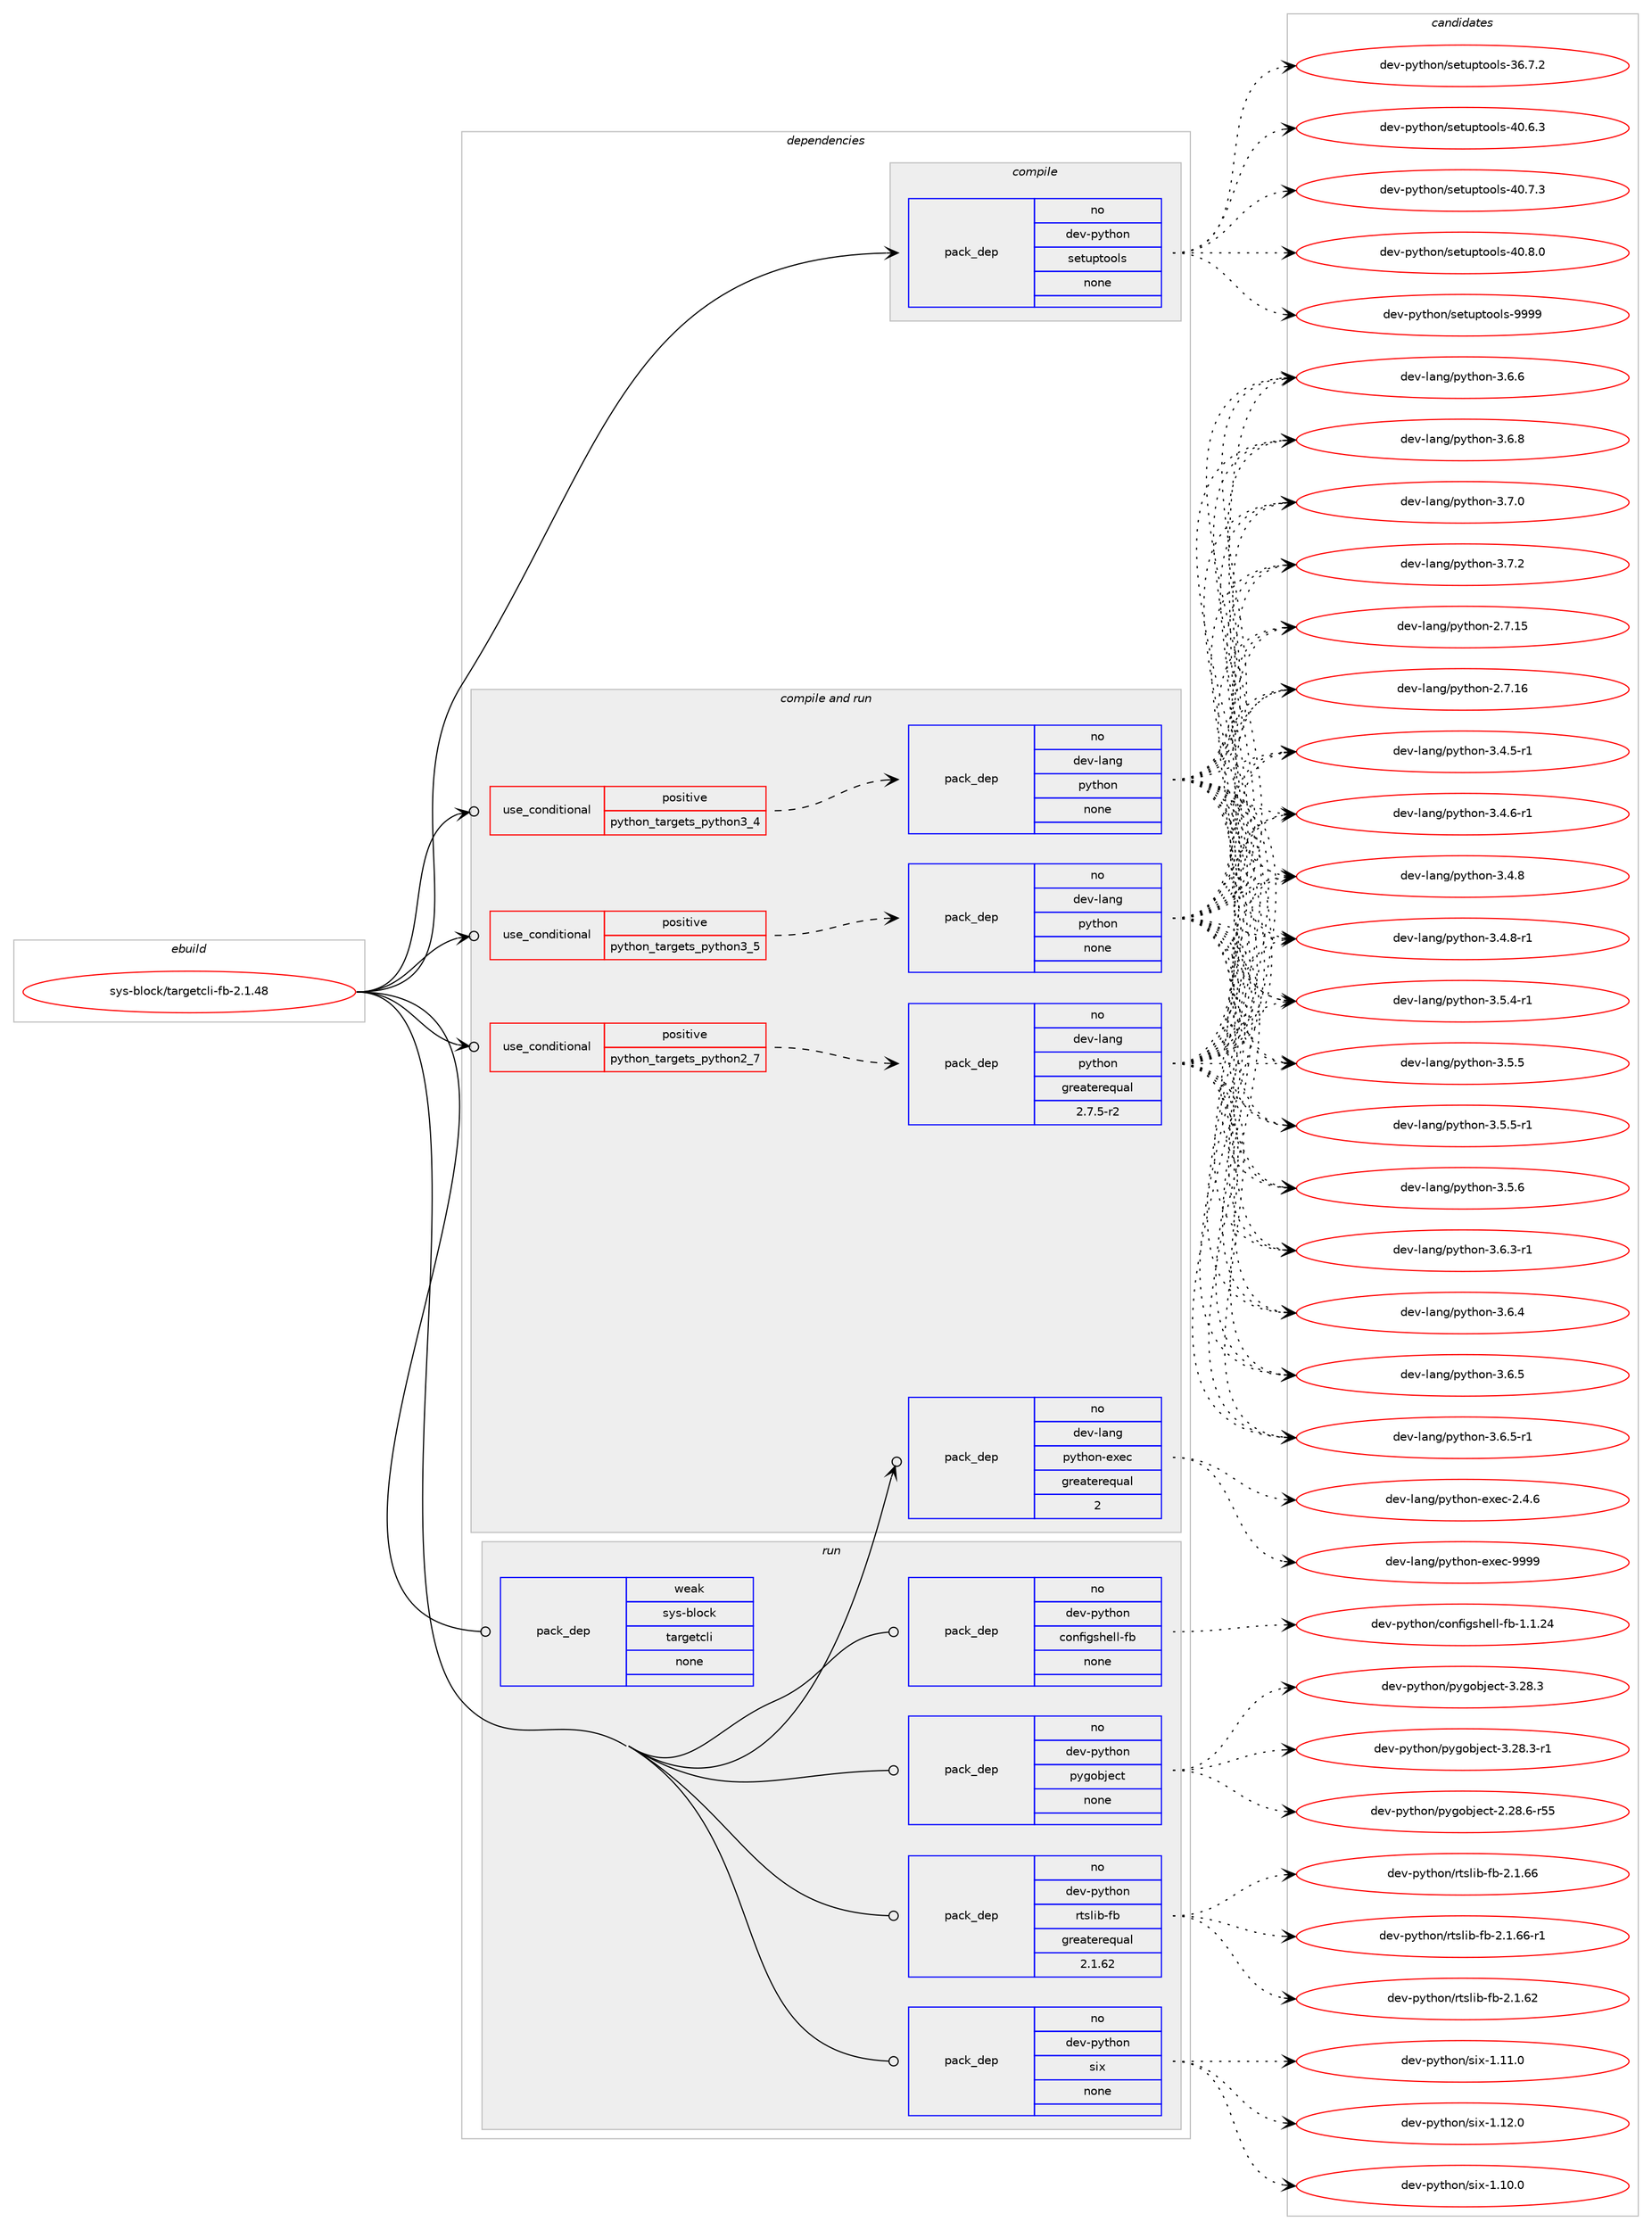 digraph prolog {

# *************
# Graph options
# *************

newrank=true;
concentrate=true;
compound=true;
graph [rankdir=LR,fontname=Helvetica,fontsize=10,ranksep=1.5];#, ranksep=2.5, nodesep=0.2];
edge  [arrowhead=vee];
node  [fontname=Helvetica,fontsize=10];

# **********
# The ebuild
# **********

subgraph cluster_leftcol {
color=gray;
rank=same;
label=<<i>ebuild</i>>;
id [label="sys-block/targetcli-fb-2.1.48", color=red, width=4, href="../sys-block/targetcli-fb-2.1.48.svg"];
}

# ****************
# The dependencies
# ****************

subgraph cluster_midcol {
color=gray;
label=<<i>dependencies</i>>;
subgraph cluster_compile {
fillcolor="#eeeeee";
style=filled;
label=<<i>compile</i>>;
subgraph pack1232662 {
dependency1718915 [label=<<TABLE BORDER="0" CELLBORDER="1" CELLSPACING="0" CELLPADDING="4" WIDTH="220"><TR><TD ROWSPAN="6" CELLPADDING="30">pack_dep</TD></TR><TR><TD WIDTH="110">no</TD></TR><TR><TD>dev-python</TD></TR><TR><TD>setuptools</TD></TR><TR><TD>none</TD></TR><TR><TD></TD></TR></TABLE>>, shape=none, color=blue];
}
id:e -> dependency1718915:w [weight=20,style="solid",arrowhead="vee"];
}
subgraph cluster_compileandrun {
fillcolor="#eeeeee";
style=filled;
label=<<i>compile and run</i>>;
subgraph cond458095 {
dependency1718916 [label=<<TABLE BORDER="0" CELLBORDER="1" CELLSPACING="0" CELLPADDING="4"><TR><TD ROWSPAN="3" CELLPADDING="10">use_conditional</TD></TR><TR><TD>positive</TD></TR><TR><TD>python_targets_python2_7</TD></TR></TABLE>>, shape=none, color=red];
subgraph pack1232663 {
dependency1718917 [label=<<TABLE BORDER="0" CELLBORDER="1" CELLSPACING="0" CELLPADDING="4" WIDTH="220"><TR><TD ROWSPAN="6" CELLPADDING="30">pack_dep</TD></TR><TR><TD WIDTH="110">no</TD></TR><TR><TD>dev-lang</TD></TR><TR><TD>python</TD></TR><TR><TD>greaterequal</TD></TR><TR><TD>2.7.5-r2</TD></TR></TABLE>>, shape=none, color=blue];
}
dependency1718916:e -> dependency1718917:w [weight=20,style="dashed",arrowhead="vee"];
}
id:e -> dependency1718916:w [weight=20,style="solid",arrowhead="odotvee"];
subgraph cond458096 {
dependency1718918 [label=<<TABLE BORDER="0" CELLBORDER="1" CELLSPACING="0" CELLPADDING="4"><TR><TD ROWSPAN="3" CELLPADDING="10">use_conditional</TD></TR><TR><TD>positive</TD></TR><TR><TD>python_targets_python3_4</TD></TR></TABLE>>, shape=none, color=red];
subgraph pack1232664 {
dependency1718919 [label=<<TABLE BORDER="0" CELLBORDER="1" CELLSPACING="0" CELLPADDING="4" WIDTH="220"><TR><TD ROWSPAN="6" CELLPADDING="30">pack_dep</TD></TR><TR><TD WIDTH="110">no</TD></TR><TR><TD>dev-lang</TD></TR><TR><TD>python</TD></TR><TR><TD>none</TD></TR><TR><TD></TD></TR></TABLE>>, shape=none, color=blue];
}
dependency1718918:e -> dependency1718919:w [weight=20,style="dashed",arrowhead="vee"];
}
id:e -> dependency1718918:w [weight=20,style="solid",arrowhead="odotvee"];
subgraph cond458097 {
dependency1718920 [label=<<TABLE BORDER="0" CELLBORDER="1" CELLSPACING="0" CELLPADDING="4"><TR><TD ROWSPAN="3" CELLPADDING="10">use_conditional</TD></TR><TR><TD>positive</TD></TR><TR><TD>python_targets_python3_5</TD></TR></TABLE>>, shape=none, color=red];
subgraph pack1232665 {
dependency1718921 [label=<<TABLE BORDER="0" CELLBORDER="1" CELLSPACING="0" CELLPADDING="4" WIDTH="220"><TR><TD ROWSPAN="6" CELLPADDING="30">pack_dep</TD></TR><TR><TD WIDTH="110">no</TD></TR><TR><TD>dev-lang</TD></TR><TR><TD>python</TD></TR><TR><TD>none</TD></TR><TR><TD></TD></TR></TABLE>>, shape=none, color=blue];
}
dependency1718920:e -> dependency1718921:w [weight=20,style="dashed",arrowhead="vee"];
}
id:e -> dependency1718920:w [weight=20,style="solid",arrowhead="odotvee"];
subgraph pack1232666 {
dependency1718922 [label=<<TABLE BORDER="0" CELLBORDER="1" CELLSPACING="0" CELLPADDING="4" WIDTH="220"><TR><TD ROWSPAN="6" CELLPADDING="30">pack_dep</TD></TR><TR><TD WIDTH="110">no</TD></TR><TR><TD>dev-lang</TD></TR><TR><TD>python-exec</TD></TR><TR><TD>greaterequal</TD></TR><TR><TD>2</TD></TR></TABLE>>, shape=none, color=blue];
}
id:e -> dependency1718922:w [weight=20,style="solid",arrowhead="odotvee"];
}
subgraph cluster_run {
fillcolor="#eeeeee";
style=filled;
label=<<i>run</i>>;
subgraph pack1232667 {
dependency1718923 [label=<<TABLE BORDER="0" CELLBORDER="1" CELLSPACING="0" CELLPADDING="4" WIDTH="220"><TR><TD ROWSPAN="6" CELLPADDING="30">pack_dep</TD></TR><TR><TD WIDTH="110">no</TD></TR><TR><TD>dev-python</TD></TR><TR><TD>configshell-fb</TD></TR><TR><TD>none</TD></TR><TR><TD></TD></TR></TABLE>>, shape=none, color=blue];
}
id:e -> dependency1718923:w [weight=20,style="solid",arrowhead="odot"];
subgraph pack1232668 {
dependency1718924 [label=<<TABLE BORDER="0" CELLBORDER="1" CELLSPACING="0" CELLPADDING="4" WIDTH="220"><TR><TD ROWSPAN="6" CELLPADDING="30">pack_dep</TD></TR><TR><TD WIDTH="110">no</TD></TR><TR><TD>dev-python</TD></TR><TR><TD>pygobject</TD></TR><TR><TD>none</TD></TR><TR><TD></TD></TR></TABLE>>, shape=none, color=blue];
}
id:e -> dependency1718924:w [weight=20,style="solid",arrowhead="odot"];
subgraph pack1232669 {
dependency1718925 [label=<<TABLE BORDER="0" CELLBORDER="1" CELLSPACING="0" CELLPADDING="4" WIDTH="220"><TR><TD ROWSPAN="6" CELLPADDING="30">pack_dep</TD></TR><TR><TD WIDTH="110">no</TD></TR><TR><TD>dev-python</TD></TR><TR><TD>rtslib-fb</TD></TR><TR><TD>greaterequal</TD></TR><TR><TD>2.1.62</TD></TR></TABLE>>, shape=none, color=blue];
}
id:e -> dependency1718925:w [weight=20,style="solid",arrowhead="odot"];
subgraph pack1232670 {
dependency1718926 [label=<<TABLE BORDER="0" CELLBORDER="1" CELLSPACING="0" CELLPADDING="4" WIDTH="220"><TR><TD ROWSPAN="6" CELLPADDING="30">pack_dep</TD></TR><TR><TD WIDTH="110">no</TD></TR><TR><TD>dev-python</TD></TR><TR><TD>six</TD></TR><TR><TD>none</TD></TR><TR><TD></TD></TR></TABLE>>, shape=none, color=blue];
}
id:e -> dependency1718926:w [weight=20,style="solid",arrowhead="odot"];
subgraph pack1232671 {
dependency1718927 [label=<<TABLE BORDER="0" CELLBORDER="1" CELLSPACING="0" CELLPADDING="4" WIDTH="220"><TR><TD ROWSPAN="6" CELLPADDING="30">pack_dep</TD></TR><TR><TD WIDTH="110">weak</TD></TR><TR><TD>sys-block</TD></TR><TR><TD>targetcli</TD></TR><TR><TD>none</TD></TR><TR><TD></TD></TR></TABLE>>, shape=none, color=blue];
}
id:e -> dependency1718927:w [weight=20,style="solid",arrowhead="odot"];
}
}

# **************
# The candidates
# **************

subgraph cluster_choices {
rank=same;
color=gray;
label=<<i>candidates</i>>;

subgraph choice1232662 {
color=black;
nodesep=1;
choice100101118451121211161041111104711510111611711211611111110811545515446554650 [label="dev-python/setuptools-36.7.2", color=red, width=4,href="../dev-python/setuptools-36.7.2.svg"];
choice100101118451121211161041111104711510111611711211611111110811545524846544651 [label="dev-python/setuptools-40.6.3", color=red, width=4,href="../dev-python/setuptools-40.6.3.svg"];
choice100101118451121211161041111104711510111611711211611111110811545524846554651 [label="dev-python/setuptools-40.7.3", color=red, width=4,href="../dev-python/setuptools-40.7.3.svg"];
choice100101118451121211161041111104711510111611711211611111110811545524846564648 [label="dev-python/setuptools-40.8.0", color=red, width=4,href="../dev-python/setuptools-40.8.0.svg"];
choice10010111845112121116104111110471151011161171121161111111081154557575757 [label="dev-python/setuptools-9999", color=red, width=4,href="../dev-python/setuptools-9999.svg"];
dependency1718915:e -> choice100101118451121211161041111104711510111611711211611111110811545515446554650:w [style=dotted,weight="100"];
dependency1718915:e -> choice100101118451121211161041111104711510111611711211611111110811545524846544651:w [style=dotted,weight="100"];
dependency1718915:e -> choice100101118451121211161041111104711510111611711211611111110811545524846554651:w [style=dotted,weight="100"];
dependency1718915:e -> choice100101118451121211161041111104711510111611711211611111110811545524846564648:w [style=dotted,weight="100"];
dependency1718915:e -> choice10010111845112121116104111110471151011161171121161111111081154557575757:w [style=dotted,weight="100"];
}
subgraph choice1232663 {
color=black;
nodesep=1;
choice10010111845108971101034711212111610411111045504655464953 [label="dev-lang/python-2.7.15", color=red, width=4,href="../dev-lang/python-2.7.15.svg"];
choice10010111845108971101034711212111610411111045504655464954 [label="dev-lang/python-2.7.16", color=red, width=4,href="../dev-lang/python-2.7.16.svg"];
choice1001011184510897110103471121211161041111104551465246534511449 [label="dev-lang/python-3.4.5-r1", color=red, width=4,href="../dev-lang/python-3.4.5-r1.svg"];
choice1001011184510897110103471121211161041111104551465246544511449 [label="dev-lang/python-3.4.6-r1", color=red, width=4,href="../dev-lang/python-3.4.6-r1.svg"];
choice100101118451089711010347112121116104111110455146524656 [label="dev-lang/python-3.4.8", color=red, width=4,href="../dev-lang/python-3.4.8.svg"];
choice1001011184510897110103471121211161041111104551465246564511449 [label="dev-lang/python-3.4.8-r1", color=red, width=4,href="../dev-lang/python-3.4.8-r1.svg"];
choice1001011184510897110103471121211161041111104551465346524511449 [label="dev-lang/python-3.5.4-r1", color=red, width=4,href="../dev-lang/python-3.5.4-r1.svg"];
choice100101118451089711010347112121116104111110455146534653 [label="dev-lang/python-3.5.5", color=red, width=4,href="../dev-lang/python-3.5.5.svg"];
choice1001011184510897110103471121211161041111104551465346534511449 [label="dev-lang/python-3.5.5-r1", color=red, width=4,href="../dev-lang/python-3.5.5-r1.svg"];
choice100101118451089711010347112121116104111110455146534654 [label="dev-lang/python-3.5.6", color=red, width=4,href="../dev-lang/python-3.5.6.svg"];
choice1001011184510897110103471121211161041111104551465446514511449 [label="dev-lang/python-3.6.3-r1", color=red, width=4,href="../dev-lang/python-3.6.3-r1.svg"];
choice100101118451089711010347112121116104111110455146544652 [label="dev-lang/python-3.6.4", color=red, width=4,href="../dev-lang/python-3.6.4.svg"];
choice100101118451089711010347112121116104111110455146544653 [label="dev-lang/python-3.6.5", color=red, width=4,href="../dev-lang/python-3.6.5.svg"];
choice1001011184510897110103471121211161041111104551465446534511449 [label="dev-lang/python-3.6.5-r1", color=red, width=4,href="../dev-lang/python-3.6.5-r1.svg"];
choice100101118451089711010347112121116104111110455146544654 [label="dev-lang/python-3.6.6", color=red, width=4,href="../dev-lang/python-3.6.6.svg"];
choice100101118451089711010347112121116104111110455146544656 [label="dev-lang/python-3.6.8", color=red, width=4,href="../dev-lang/python-3.6.8.svg"];
choice100101118451089711010347112121116104111110455146554648 [label="dev-lang/python-3.7.0", color=red, width=4,href="../dev-lang/python-3.7.0.svg"];
choice100101118451089711010347112121116104111110455146554650 [label="dev-lang/python-3.7.2", color=red, width=4,href="../dev-lang/python-3.7.2.svg"];
dependency1718917:e -> choice10010111845108971101034711212111610411111045504655464953:w [style=dotted,weight="100"];
dependency1718917:e -> choice10010111845108971101034711212111610411111045504655464954:w [style=dotted,weight="100"];
dependency1718917:e -> choice1001011184510897110103471121211161041111104551465246534511449:w [style=dotted,weight="100"];
dependency1718917:e -> choice1001011184510897110103471121211161041111104551465246544511449:w [style=dotted,weight="100"];
dependency1718917:e -> choice100101118451089711010347112121116104111110455146524656:w [style=dotted,weight="100"];
dependency1718917:e -> choice1001011184510897110103471121211161041111104551465246564511449:w [style=dotted,weight="100"];
dependency1718917:e -> choice1001011184510897110103471121211161041111104551465346524511449:w [style=dotted,weight="100"];
dependency1718917:e -> choice100101118451089711010347112121116104111110455146534653:w [style=dotted,weight="100"];
dependency1718917:e -> choice1001011184510897110103471121211161041111104551465346534511449:w [style=dotted,weight="100"];
dependency1718917:e -> choice100101118451089711010347112121116104111110455146534654:w [style=dotted,weight="100"];
dependency1718917:e -> choice1001011184510897110103471121211161041111104551465446514511449:w [style=dotted,weight="100"];
dependency1718917:e -> choice100101118451089711010347112121116104111110455146544652:w [style=dotted,weight="100"];
dependency1718917:e -> choice100101118451089711010347112121116104111110455146544653:w [style=dotted,weight="100"];
dependency1718917:e -> choice1001011184510897110103471121211161041111104551465446534511449:w [style=dotted,weight="100"];
dependency1718917:e -> choice100101118451089711010347112121116104111110455146544654:w [style=dotted,weight="100"];
dependency1718917:e -> choice100101118451089711010347112121116104111110455146544656:w [style=dotted,weight="100"];
dependency1718917:e -> choice100101118451089711010347112121116104111110455146554648:w [style=dotted,weight="100"];
dependency1718917:e -> choice100101118451089711010347112121116104111110455146554650:w [style=dotted,weight="100"];
}
subgraph choice1232664 {
color=black;
nodesep=1;
choice10010111845108971101034711212111610411111045504655464953 [label="dev-lang/python-2.7.15", color=red, width=4,href="../dev-lang/python-2.7.15.svg"];
choice10010111845108971101034711212111610411111045504655464954 [label="dev-lang/python-2.7.16", color=red, width=4,href="../dev-lang/python-2.7.16.svg"];
choice1001011184510897110103471121211161041111104551465246534511449 [label="dev-lang/python-3.4.5-r1", color=red, width=4,href="../dev-lang/python-3.4.5-r1.svg"];
choice1001011184510897110103471121211161041111104551465246544511449 [label="dev-lang/python-3.4.6-r1", color=red, width=4,href="../dev-lang/python-3.4.6-r1.svg"];
choice100101118451089711010347112121116104111110455146524656 [label="dev-lang/python-3.4.8", color=red, width=4,href="../dev-lang/python-3.4.8.svg"];
choice1001011184510897110103471121211161041111104551465246564511449 [label="dev-lang/python-3.4.8-r1", color=red, width=4,href="../dev-lang/python-3.4.8-r1.svg"];
choice1001011184510897110103471121211161041111104551465346524511449 [label="dev-lang/python-3.5.4-r1", color=red, width=4,href="../dev-lang/python-3.5.4-r1.svg"];
choice100101118451089711010347112121116104111110455146534653 [label="dev-lang/python-3.5.5", color=red, width=4,href="../dev-lang/python-3.5.5.svg"];
choice1001011184510897110103471121211161041111104551465346534511449 [label="dev-lang/python-3.5.5-r1", color=red, width=4,href="../dev-lang/python-3.5.5-r1.svg"];
choice100101118451089711010347112121116104111110455146534654 [label="dev-lang/python-3.5.6", color=red, width=4,href="../dev-lang/python-3.5.6.svg"];
choice1001011184510897110103471121211161041111104551465446514511449 [label="dev-lang/python-3.6.3-r1", color=red, width=4,href="../dev-lang/python-3.6.3-r1.svg"];
choice100101118451089711010347112121116104111110455146544652 [label="dev-lang/python-3.6.4", color=red, width=4,href="../dev-lang/python-3.6.4.svg"];
choice100101118451089711010347112121116104111110455146544653 [label="dev-lang/python-3.6.5", color=red, width=4,href="../dev-lang/python-3.6.5.svg"];
choice1001011184510897110103471121211161041111104551465446534511449 [label="dev-lang/python-3.6.5-r1", color=red, width=4,href="../dev-lang/python-3.6.5-r1.svg"];
choice100101118451089711010347112121116104111110455146544654 [label="dev-lang/python-3.6.6", color=red, width=4,href="../dev-lang/python-3.6.6.svg"];
choice100101118451089711010347112121116104111110455146544656 [label="dev-lang/python-3.6.8", color=red, width=4,href="../dev-lang/python-3.6.8.svg"];
choice100101118451089711010347112121116104111110455146554648 [label="dev-lang/python-3.7.0", color=red, width=4,href="../dev-lang/python-3.7.0.svg"];
choice100101118451089711010347112121116104111110455146554650 [label="dev-lang/python-3.7.2", color=red, width=4,href="../dev-lang/python-3.7.2.svg"];
dependency1718919:e -> choice10010111845108971101034711212111610411111045504655464953:w [style=dotted,weight="100"];
dependency1718919:e -> choice10010111845108971101034711212111610411111045504655464954:w [style=dotted,weight="100"];
dependency1718919:e -> choice1001011184510897110103471121211161041111104551465246534511449:w [style=dotted,weight="100"];
dependency1718919:e -> choice1001011184510897110103471121211161041111104551465246544511449:w [style=dotted,weight="100"];
dependency1718919:e -> choice100101118451089711010347112121116104111110455146524656:w [style=dotted,weight="100"];
dependency1718919:e -> choice1001011184510897110103471121211161041111104551465246564511449:w [style=dotted,weight="100"];
dependency1718919:e -> choice1001011184510897110103471121211161041111104551465346524511449:w [style=dotted,weight="100"];
dependency1718919:e -> choice100101118451089711010347112121116104111110455146534653:w [style=dotted,weight="100"];
dependency1718919:e -> choice1001011184510897110103471121211161041111104551465346534511449:w [style=dotted,weight="100"];
dependency1718919:e -> choice100101118451089711010347112121116104111110455146534654:w [style=dotted,weight="100"];
dependency1718919:e -> choice1001011184510897110103471121211161041111104551465446514511449:w [style=dotted,weight="100"];
dependency1718919:e -> choice100101118451089711010347112121116104111110455146544652:w [style=dotted,weight="100"];
dependency1718919:e -> choice100101118451089711010347112121116104111110455146544653:w [style=dotted,weight="100"];
dependency1718919:e -> choice1001011184510897110103471121211161041111104551465446534511449:w [style=dotted,weight="100"];
dependency1718919:e -> choice100101118451089711010347112121116104111110455146544654:w [style=dotted,weight="100"];
dependency1718919:e -> choice100101118451089711010347112121116104111110455146544656:w [style=dotted,weight="100"];
dependency1718919:e -> choice100101118451089711010347112121116104111110455146554648:w [style=dotted,weight="100"];
dependency1718919:e -> choice100101118451089711010347112121116104111110455146554650:w [style=dotted,weight="100"];
}
subgraph choice1232665 {
color=black;
nodesep=1;
choice10010111845108971101034711212111610411111045504655464953 [label="dev-lang/python-2.7.15", color=red, width=4,href="../dev-lang/python-2.7.15.svg"];
choice10010111845108971101034711212111610411111045504655464954 [label="dev-lang/python-2.7.16", color=red, width=4,href="../dev-lang/python-2.7.16.svg"];
choice1001011184510897110103471121211161041111104551465246534511449 [label="dev-lang/python-3.4.5-r1", color=red, width=4,href="../dev-lang/python-3.4.5-r1.svg"];
choice1001011184510897110103471121211161041111104551465246544511449 [label="dev-lang/python-3.4.6-r1", color=red, width=4,href="../dev-lang/python-3.4.6-r1.svg"];
choice100101118451089711010347112121116104111110455146524656 [label="dev-lang/python-3.4.8", color=red, width=4,href="../dev-lang/python-3.4.8.svg"];
choice1001011184510897110103471121211161041111104551465246564511449 [label="dev-lang/python-3.4.8-r1", color=red, width=4,href="../dev-lang/python-3.4.8-r1.svg"];
choice1001011184510897110103471121211161041111104551465346524511449 [label="dev-lang/python-3.5.4-r1", color=red, width=4,href="../dev-lang/python-3.5.4-r1.svg"];
choice100101118451089711010347112121116104111110455146534653 [label="dev-lang/python-3.5.5", color=red, width=4,href="../dev-lang/python-3.5.5.svg"];
choice1001011184510897110103471121211161041111104551465346534511449 [label="dev-lang/python-3.5.5-r1", color=red, width=4,href="../dev-lang/python-3.5.5-r1.svg"];
choice100101118451089711010347112121116104111110455146534654 [label="dev-lang/python-3.5.6", color=red, width=4,href="../dev-lang/python-3.5.6.svg"];
choice1001011184510897110103471121211161041111104551465446514511449 [label="dev-lang/python-3.6.3-r1", color=red, width=4,href="../dev-lang/python-3.6.3-r1.svg"];
choice100101118451089711010347112121116104111110455146544652 [label="dev-lang/python-3.6.4", color=red, width=4,href="../dev-lang/python-3.6.4.svg"];
choice100101118451089711010347112121116104111110455146544653 [label="dev-lang/python-3.6.5", color=red, width=4,href="../dev-lang/python-3.6.5.svg"];
choice1001011184510897110103471121211161041111104551465446534511449 [label="dev-lang/python-3.6.5-r1", color=red, width=4,href="../dev-lang/python-3.6.5-r1.svg"];
choice100101118451089711010347112121116104111110455146544654 [label="dev-lang/python-3.6.6", color=red, width=4,href="../dev-lang/python-3.6.6.svg"];
choice100101118451089711010347112121116104111110455146544656 [label="dev-lang/python-3.6.8", color=red, width=4,href="../dev-lang/python-3.6.8.svg"];
choice100101118451089711010347112121116104111110455146554648 [label="dev-lang/python-3.7.0", color=red, width=4,href="../dev-lang/python-3.7.0.svg"];
choice100101118451089711010347112121116104111110455146554650 [label="dev-lang/python-3.7.2", color=red, width=4,href="../dev-lang/python-3.7.2.svg"];
dependency1718921:e -> choice10010111845108971101034711212111610411111045504655464953:w [style=dotted,weight="100"];
dependency1718921:e -> choice10010111845108971101034711212111610411111045504655464954:w [style=dotted,weight="100"];
dependency1718921:e -> choice1001011184510897110103471121211161041111104551465246534511449:w [style=dotted,weight="100"];
dependency1718921:e -> choice1001011184510897110103471121211161041111104551465246544511449:w [style=dotted,weight="100"];
dependency1718921:e -> choice100101118451089711010347112121116104111110455146524656:w [style=dotted,weight="100"];
dependency1718921:e -> choice1001011184510897110103471121211161041111104551465246564511449:w [style=dotted,weight="100"];
dependency1718921:e -> choice1001011184510897110103471121211161041111104551465346524511449:w [style=dotted,weight="100"];
dependency1718921:e -> choice100101118451089711010347112121116104111110455146534653:w [style=dotted,weight="100"];
dependency1718921:e -> choice1001011184510897110103471121211161041111104551465346534511449:w [style=dotted,weight="100"];
dependency1718921:e -> choice100101118451089711010347112121116104111110455146534654:w [style=dotted,weight="100"];
dependency1718921:e -> choice1001011184510897110103471121211161041111104551465446514511449:w [style=dotted,weight="100"];
dependency1718921:e -> choice100101118451089711010347112121116104111110455146544652:w [style=dotted,weight="100"];
dependency1718921:e -> choice100101118451089711010347112121116104111110455146544653:w [style=dotted,weight="100"];
dependency1718921:e -> choice1001011184510897110103471121211161041111104551465446534511449:w [style=dotted,weight="100"];
dependency1718921:e -> choice100101118451089711010347112121116104111110455146544654:w [style=dotted,weight="100"];
dependency1718921:e -> choice100101118451089711010347112121116104111110455146544656:w [style=dotted,weight="100"];
dependency1718921:e -> choice100101118451089711010347112121116104111110455146554648:w [style=dotted,weight="100"];
dependency1718921:e -> choice100101118451089711010347112121116104111110455146554650:w [style=dotted,weight="100"];
}
subgraph choice1232666 {
color=black;
nodesep=1;
choice1001011184510897110103471121211161041111104510112010199455046524654 [label="dev-lang/python-exec-2.4.6", color=red, width=4,href="../dev-lang/python-exec-2.4.6.svg"];
choice10010111845108971101034711212111610411111045101120101994557575757 [label="dev-lang/python-exec-9999", color=red, width=4,href="../dev-lang/python-exec-9999.svg"];
dependency1718922:e -> choice1001011184510897110103471121211161041111104510112010199455046524654:w [style=dotted,weight="100"];
dependency1718922:e -> choice10010111845108971101034711212111610411111045101120101994557575757:w [style=dotted,weight="100"];
}
subgraph choice1232667 {
color=black;
nodesep=1;
choice100101118451121211161041111104799111110102105103115104101108108451029845494649465052 [label="dev-python/configshell-fb-1.1.24", color=red, width=4,href="../dev-python/configshell-fb-1.1.24.svg"];
dependency1718923:e -> choice100101118451121211161041111104799111110102105103115104101108108451029845494649465052:w [style=dotted,weight="100"];
}
subgraph choice1232668 {
color=black;
nodesep=1;
choice1001011184511212111610411111047112121103111981061019911645504650564654451145353 [label="dev-python/pygobject-2.28.6-r55", color=red, width=4,href="../dev-python/pygobject-2.28.6-r55.svg"];
choice1001011184511212111610411111047112121103111981061019911645514650564651 [label="dev-python/pygobject-3.28.3", color=red, width=4,href="../dev-python/pygobject-3.28.3.svg"];
choice10010111845112121116104111110471121211031119810610199116455146505646514511449 [label="dev-python/pygobject-3.28.3-r1", color=red, width=4,href="../dev-python/pygobject-3.28.3-r1.svg"];
dependency1718924:e -> choice1001011184511212111610411111047112121103111981061019911645504650564654451145353:w [style=dotted,weight="100"];
dependency1718924:e -> choice1001011184511212111610411111047112121103111981061019911645514650564651:w [style=dotted,weight="100"];
dependency1718924:e -> choice10010111845112121116104111110471121211031119810610199116455146505646514511449:w [style=dotted,weight="100"];
}
subgraph choice1232669 {
color=black;
nodesep=1;
choice100101118451121211161041111104711411611510810598451029845504649465450 [label="dev-python/rtslib-fb-2.1.62", color=red, width=4,href="../dev-python/rtslib-fb-2.1.62.svg"];
choice100101118451121211161041111104711411611510810598451029845504649465454 [label="dev-python/rtslib-fb-2.1.66", color=red, width=4,href="../dev-python/rtslib-fb-2.1.66.svg"];
choice1001011184511212111610411111047114116115108105984510298455046494654544511449 [label="dev-python/rtslib-fb-2.1.66-r1", color=red, width=4,href="../dev-python/rtslib-fb-2.1.66-r1.svg"];
dependency1718925:e -> choice100101118451121211161041111104711411611510810598451029845504649465450:w [style=dotted,weight="100"];
dependency1718925:e -> choice100101118451121211161041111104711411611510810598451029845504649465454:w [style=dotted,weight="100"];
dependency1718925:e -> choice1001011184511212111610411111047114116115108105984510298455046494654544511449:w [style=dotted,weight="100"];
}
subgraph choice1232670 {
color=black;
nodesep=1;
choice100101118451121211161041111104711510512045494649484648 [label="dev-python/six-1.10.0", color=red, width=4,href="../dev-python/six-1.10.0.svg"];
choice100101118451121211161041111104711510512045494649494648 [label="dev-python/six-1.11.0", color=red, width=4,href="../dev-python/six-1.11.0.svg"];
choice100101118451121211161041111104711510512045494649504648 [label="dev-python/six-1.12.0", color=red, width=4,href="../dev-python/six-1.12.0.svg"];
dependency1718926:e -> choice100101118451121211161041111104711510512045494649484648:w [style=dotted,weight="100"];
dependency1718926:e -> choice100101118451121211161041111104711510512045494649494648:w [style=dotted,weight="100"];
dependency1718926:e -> choice100101118451121211161041111104711510512045494649504648:w [style=dotted,weight="100"];
}
subgraph choice1232671 {
color=black;
nodesep=1;
}
}

}
